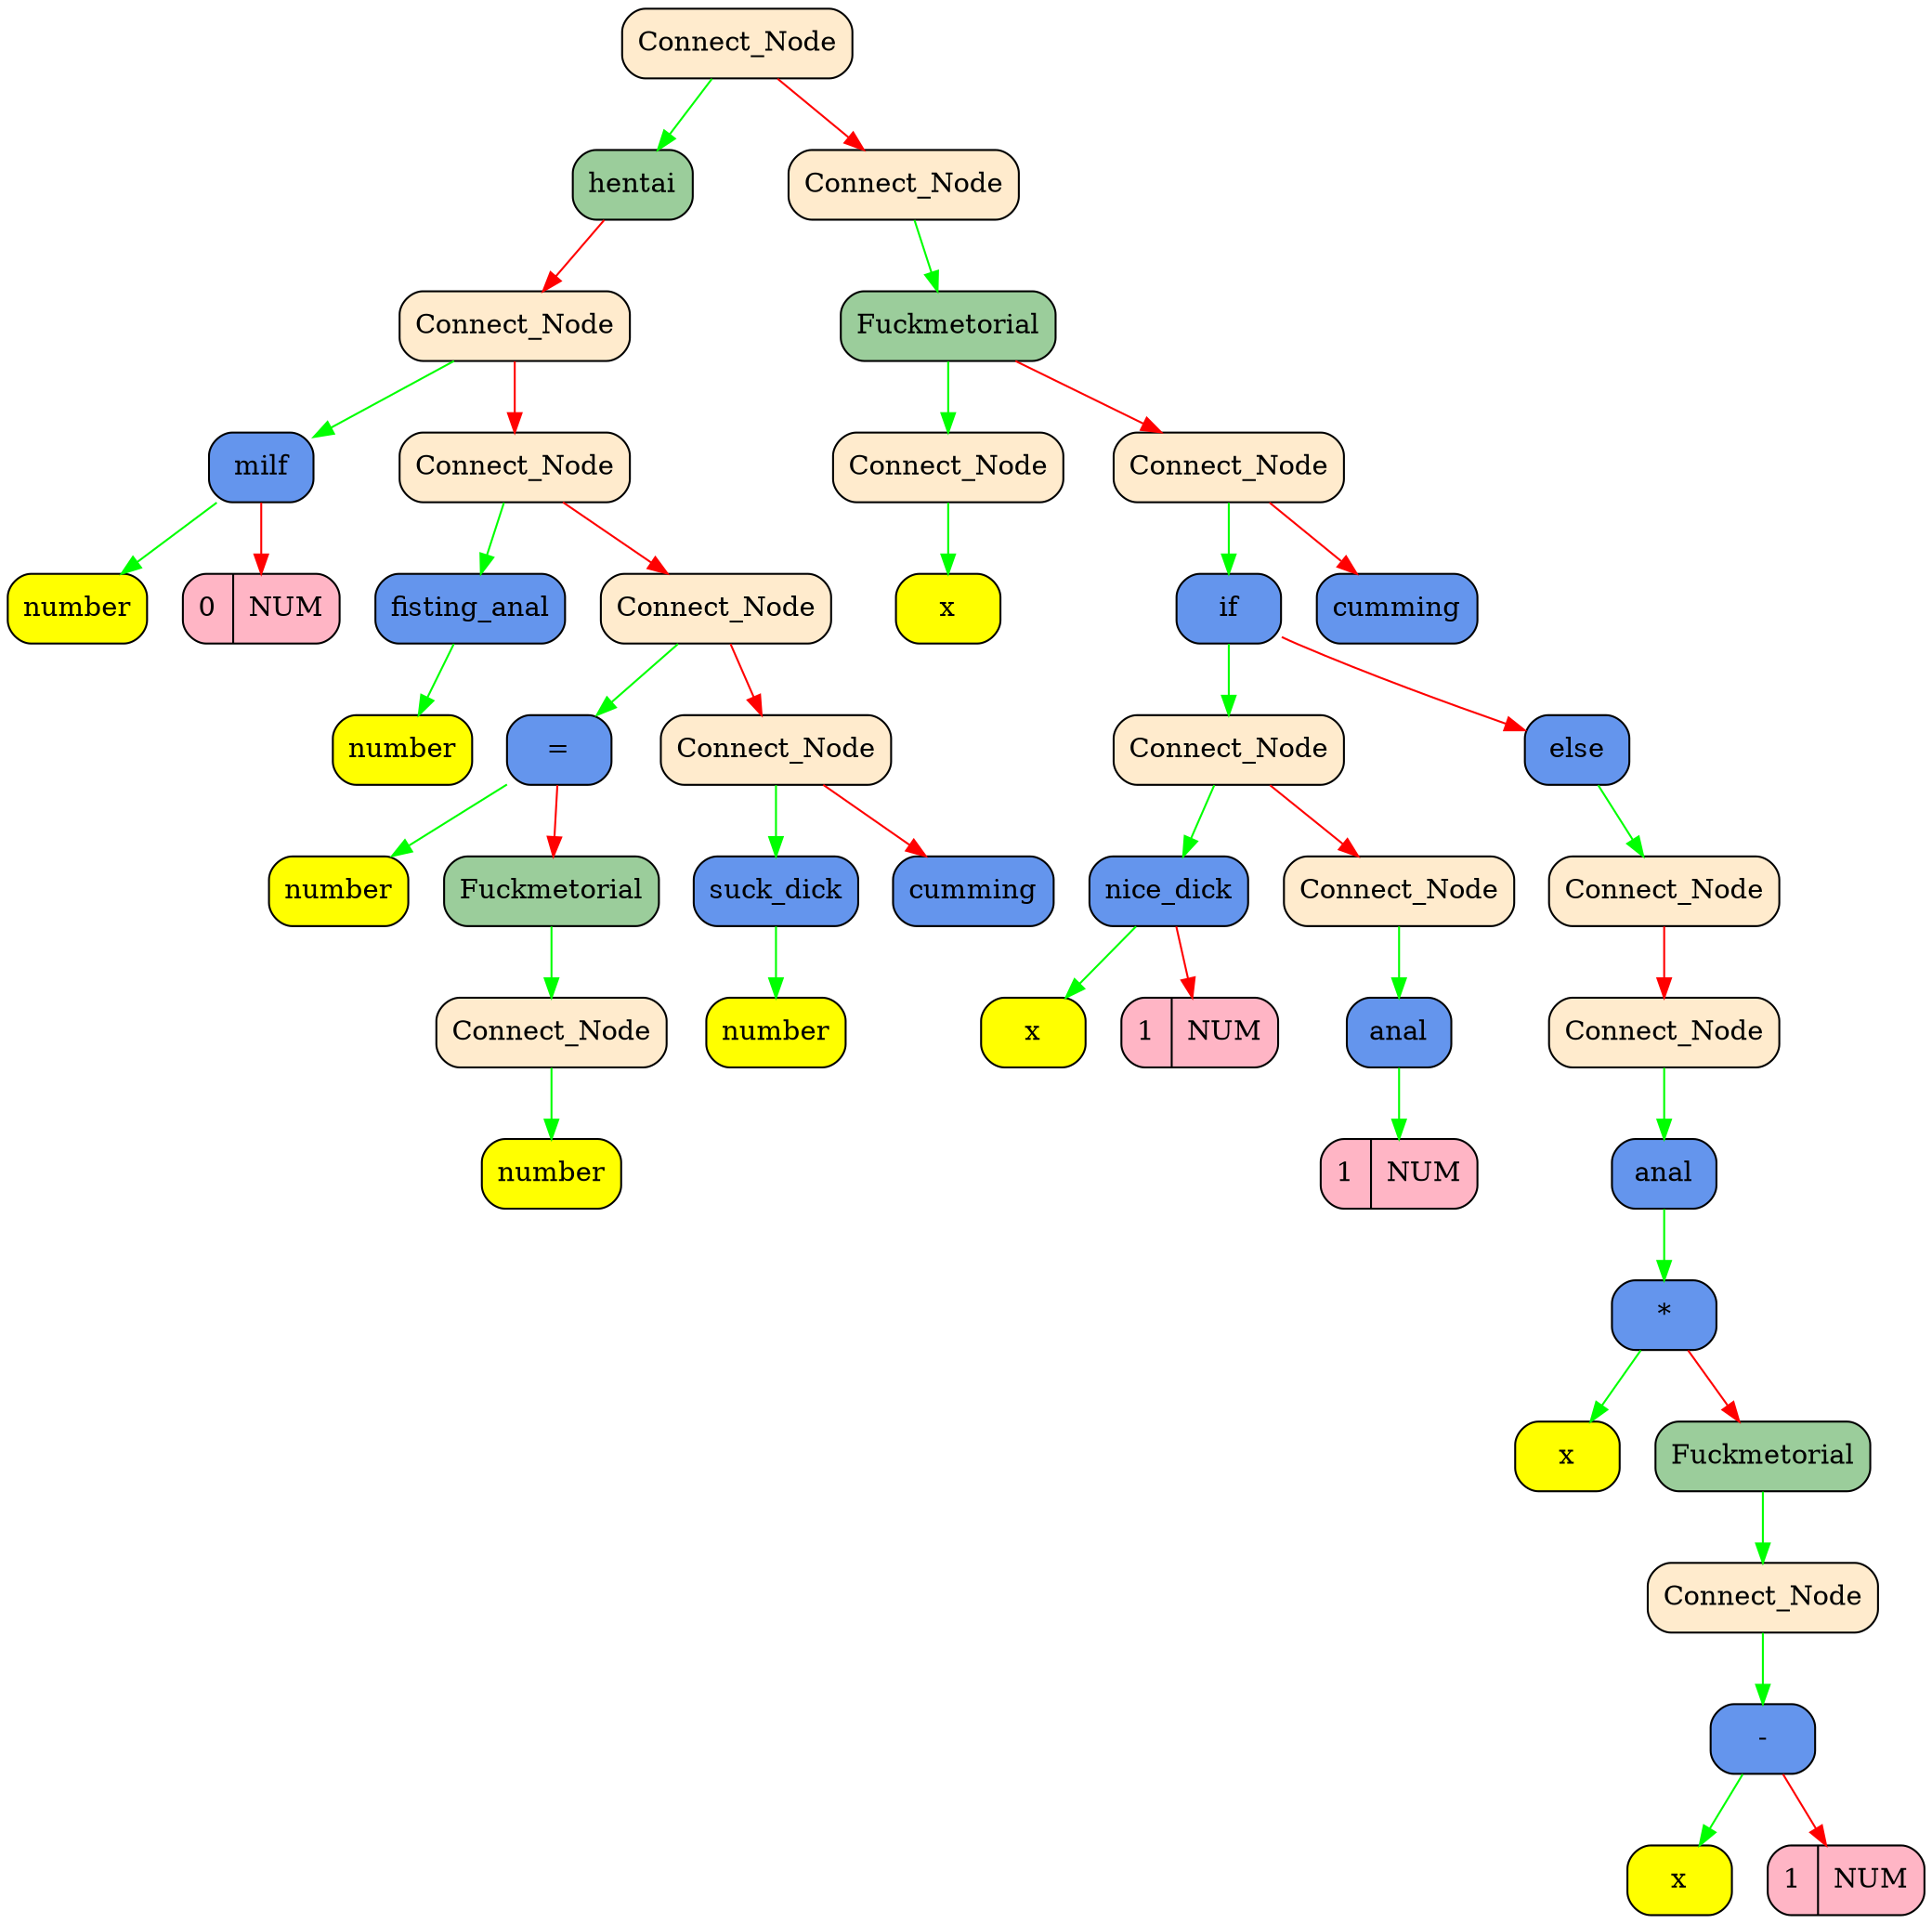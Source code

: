 digraph Tree
{
   rankdir = HR;
   node[fontsize=14];
   edge[color="black",fontcolor="blue",fontsize=12];
   "0x1072023b0"[shape = Mrecord, style = filled, fillcolor = "blanchedalmond",   label = " <value> Connect_Node"];
  "0x1072023b0" -> "0x107202c20" [color = "green"];
  "0x1072023b0" -> "0x1072023e0" [color = "red"];
   "0x107202c20"[shape = Mrecord, style = filled, fillcolor = "darkseagreen3",   label = " <value> hentai"];
  "0x107202c20" -> "0x107202c50" [color = "red"];
   "0x107202c50"[shape = Mrecord, style = filled, fillcolor = "blanchedalmond",   label = " <value> Connect_Node"];
  "0x107202c50" -> "0x1072019f0" [color = "green"];
  "0x107202c50" -> "0x107202c80" [color = "red"];
   "0x1072019f0"[shape = Mrecord, style = filled, fillcolor = "cornflowerblue",   label = " <value> milf"];
  "0x1072019f0" -> "0x107201a80" [color = "green"];
  "0x1072019f0" -> "0x107201a20" [color = "red"];
   "0x107201a80"[shape = Mrecord, style = filled, fillcolor = "yellow",   label = " <value> number"];
   "0x107201a20"[shape = Mrecord, style = filled, fillcolor = "pink1",   label = " <value> 0 | NUM  "];
   "0x107202c80"[shape = Mrecord, style = filled, fillcolor = "blanchedalmond",   label = " <value> Connect_Node"];
  "0x107202c80" -> "0x107201930" [color = "green"];
  "0x107202c80" -> "0x107202cb0" [color = "red"];
   "0x107201930"[shape = Mrecord, style = filled, fillcolor = "cornflowerblue",   label = " <value> fisting_anal"];
  "0x107201930" -> "0x107201990" [color = "green"];
   "0x107201990"[shape = Mrecord, style = filled, fillcolor = "yellow",   label = " <value> number"];
   "0x107202cb0"[shape = Mrecord, style = filled, fillcolor = "blanchedalmond",   label = " <value> Connect_Node"];
  "0x107202cb0" -> "0x107202e60" [color = "green"];
  "0x107202cb0" -> "0x107202ce0" [color = "red"];
   "0x107202e60"[shape = Mrecord, style = filled, fillcolor = "cornflowerblue",   label = " <value> ="];
  "0x107202e60" -> "0x1072018d0" [color = "green"];
  "0x107202e60" -> "0x107201780" [color = "red"];
   "0x1072018d0"[shape = Mrecord, style = filled, fillcolor = "yellow",   label = " <value> number"];
   "0x107201780"[shape = Mrecord, style = filled, fillcolor = "darkseagreen3",   label = " <value> Fuckmetorial"];
  "0x107201780" -> "0x1072017b0" [color = "green"];
   "0x1072017b0"[shape = Mrecord, style = filled, fillcolor = "blanchedalmond",   label = " <value> Connect_Node"];
  "0x1072017b0" -> "0x107201810" [color = "green"];
   "0x107201810"[shape = Mrecord, style = filled, fillcolor = "yellow",   label = " <value> number"];
   "0x107202ce0"[shape = Mrecord, style = filled, fillcolor = "blanchedalmond",   label = " <value> Connect_Node"];
  "0x107202ce0" -> "0x107202da0" [color = "green"];
  "0x107202ce0" -> "0x107202d40" [color = "red"];
   "0x107202da0"[shape = Mrecord, style = filled, fillcolor = "cornflowerblue",   label = " <value> suck_dick"];
  "0x107202da0" -> "0x107202e00" [color = "green"];
   "0x107202e00"[shape = Mrecord, style = filled, fillcolor = "yellow",   label = " <value> number"];
   "0x107202d40"[shape = Mrecord, style = filled, fillcolor = "cornflowerblue",   label = " <value> cumming"];
   "0x1072023e0"[shape = Mrecord, style = filled, fillcolor = "blanchedalmond",   label = " <value> Connect_Node"];
  "0x1072023e0" -> "0x107202440" [color = "green"];
   "0x107202440"[shape = Mrecord, style = filled, fillcolor = "darkseagreen3",   label = " <value> Fuckmetorial"];
  "0x107202440" -> "0x107202b00" [color = "green"];
  "0x107202440" -> "0x107202470" [color = "red"];
   "0x107202b00"[shape = Mrecord, style = filled, fillcolor = "blanchedalmond",   label = " <value> Connect_Node"];
  "0x107202b00" -> "0x107202b60" [color = "green"];
   "0x107202b60"[shape = Mrecord, style = filled, fillcolor = "yellow",   label = " <value> x"];
   "0x107202470"[shape = Mrecord, style = filled, fillcolor = "blanchedalmond",   label = " <value> Connect_Node"];
  "0x107202470" -> "0x107202530" [color = "green"];
  "0x107202470" -> "0x1072024d0" [color = "red"];
   "0x107202530"[shape = Mrecord, style = filled, fillcolor = "cornflowerblue",   label = " <value> if"];
  "0x107202530" -> "0x107202920" [color = "green"];
  "0x107202530" -> "0x107202590" [color = "red"];
   "0x107202920"[shape = Mrecord, style = filled, fillcolor = "blanchedalmond",   label = " <value> Connect_Node"];
  "0x107202920" -> "0x107202a40" [color = "green"];
  "0x107202920" -> "0x107202950" [color = "red"];
   "0x107202a40"[shape = Mrecord, style = filled, fillcolor = "cornflowerblue",   label = " <value> nice_dick"];
  "0x107202a40" -> "0x107202ad0" [color = "green"];
  "0x107202a40" -> "0x107202a70" [color = "red"];
   "0x107202ad0"[shape = Mrecord, style = filled, fillcolor = "yellow",   label = " <value> x"];
   "0x107202a70"[shape = Mrecord, style = filled, fillcolor = "pink1",   label = " <value> 1 | NUM  "];
   "0x107202950"[shape = Mrecord, style = filled, fillcolor = "blanchedalmond",   label = " <value> Connect_Node"];
  "0x107202950" -> "0x1072029b0" [color = "green"];
   "0x1072029b0"[shape = Mrecord, style = filled, fillcolor = "cornflowerblue",   label = " <value> anal"];
  "0x1072029b0" -> "0x1072029e0" [color = "green"];
   "0x1072029e0"[shape = Mrecord, style = filled, fillcolor = "pink1",   label = " <value> 1 | NUM  "];
   "0x107202590"[shape = Mrecord, style = filled, fillcolor = "cornflowerblue",   label = " <value> else"];
  "0x107202590" -> "0x1072025c0" [color = "green"];
   "0x1072025c0"[shape = Mrecord, style = filled, fillcolor = "blanchedalmond",   label = " <value> Connect_Node"];
  "0x1072025c0" -> "0x1072025f0" [color = "red"];
   "0x1072025f0"[shape = Mrecord, style = filled, fillcolor = "blanchedalmond",   label = " <value> Connect_Node"];
  "0x1072025f0" -> "0x107202650" [color = "green"];
   "0x107202650"[shape = Mrecord, style = filled, fillcolor = "cornflowerblue",   label = " <value> anal"];
  "0x107202650" -> "0x1072026b0" [color = "green"];
   "0x1072026b0"[shape = Mrecord, style = filled, fillcolor = "cornflowerblue",   label = " <value> *"];
  "0x1072026b0" -> "0x1072028f0" [color = "green"];
  "0x1072026b0" -> "0x107202710" [color = "red"];
   "0x1072028f0"[shape = Mrecord, style = filled, fillcolor = "yellow",   label = " <value> x"];
   "0x107202710"[shape = Mrecord, style = filled, fillcolor = "darkseagreen3",   label = " <value> Fuckmetorial"];
  "0x107202710" -> "0x107202740" [color = "green"];
   "0x107202740"[shape = Mrecord, style = filled, fillcolor = "blanchedalmond",   label = " <value> Connect_Node"];
  "0x107202740" -> "0x1072027a0" [color = "green"];
   "0x1072027a0"[shape = Mrecord, style = filled, fillcolor = "cornflowerblue",   label = " <value> -"];
  "0x1072027a0" -> "0x107202830" [color = "green"];
  "0x1072027a0" -> "0x1072027d0" [color = "red"];
   "0x107202830"[shape = Mrecord, style = filled, fillcolor = "yellow",   label = " <value> x"];
   "0x1072027d0"[shape = Mrecord, style = filled, fillcolor = "pink1",   label = " <value> 1 | NUM  "];
   "0x1072024d0"[shape = Mrecord, style = filled, fillcolor = "cornflowerblue",   label = " <value> cumming"];
}